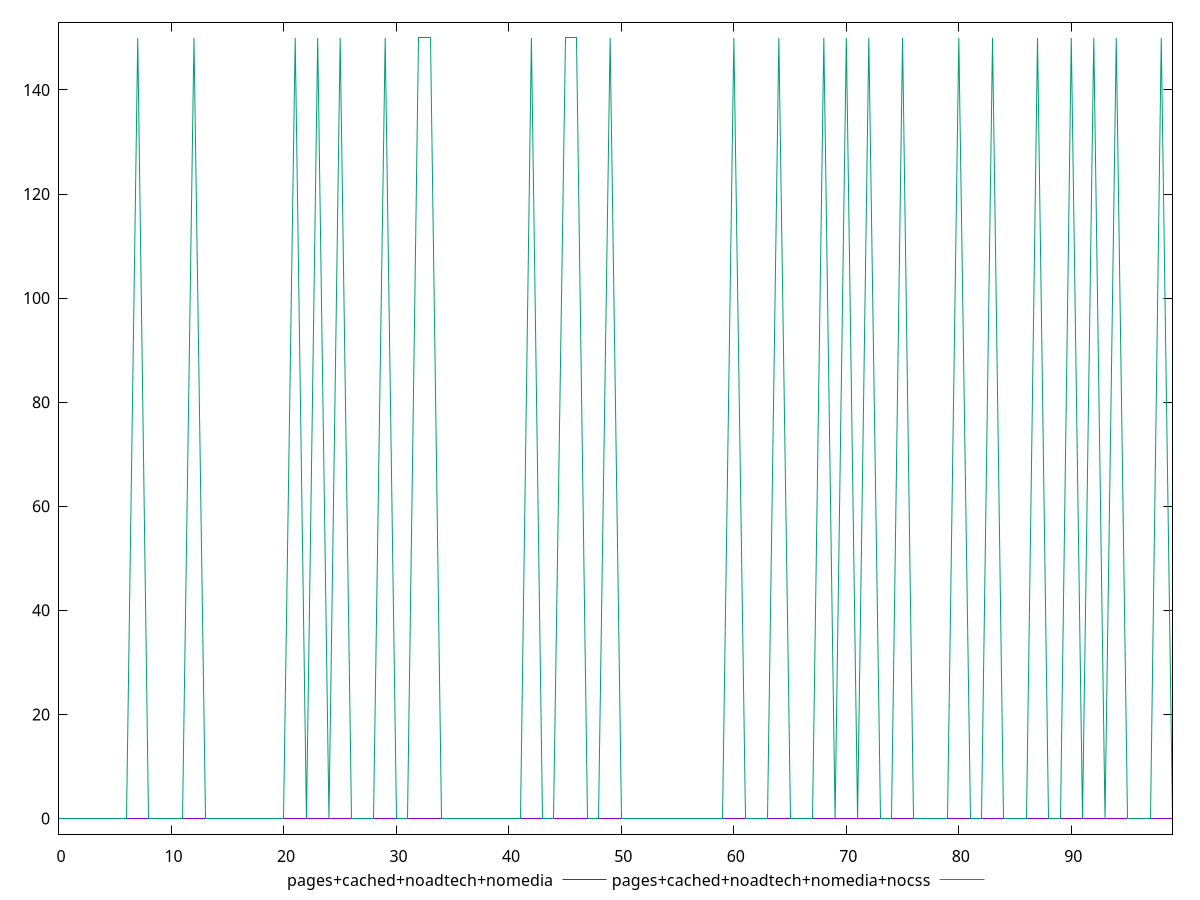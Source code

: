 reset

$pagesCachedNoadtechNomedia <<EOF
0 0
1 0
2 0
3 0
4 0
5 0
6 0
7 0
8 0
9 0
10 0
11 0
12 0
13 0
14 0
15 0
16 0
17 0
18 0
19 0
20 0
21 0
22 0
23 0
24 0
25 0
26 0
27 0
28 0
29 0
30 0
31 0
32 0
33 0
34 0
35 0
36 0
37 0
38 0
39 0
40 0
41 0
42 0
43 0
44 0
45 0
46 0
47 0
48 0
49 0
50 0
51 0
52 0
53 0
54 0
55 0
56 0
57 0
58 0
59 0
60 0
61 0
62 0
63 0
64 0
65 0
66 0
67 0
68 0
69 0
70 0
71 0
72 0
73 0
74 0
75 0
76 0
77 0
78 0
79 0
80 0
81 0
82 0
83 0
84 0
85 0
86 0
87 0
88 0
89 0
90 0
91 0
92 0
93 0
94 0
95 0
96 0
97 0
98 0
99 0
EOF

$pagesCachedNoadtechNomediaNocss <<EOF
0 0
1 0
2 0
3 0
4 0
5 0
6 0
7 150
8 0
9 0
10 0
11 0
12 150
13 0
14 0
15 0
16 0
17 0
18 0
19 0
20 0
21 150
22 0
23 150
24 0
25 150
26 0
27 0
28 0
29 150
30 0
31 0
32 150
33 150
34 0
35 0
36 0
37 0
38 0
39 0
40 0
41 0
42 150
43 0
44 0
45 150
46 150
47 0
48 0
49 150
50 0
51 0
52 0
53 0
54 0
55 0
56 0
57 0
58 0
59 0
60 150
61 0
62 0
63 0
64 150
65 0
66 0
67 0
68 150
69 0
70 150
71 0
72 150
73 0
74 0
75 150
76 0
77 0
78 0
79 0
80 150
81 0
82 0
83 150
84 0
85 0
86 0
87 150
88 0
89 0
90 150
91 0
92 150
93 0
94 150
95 0
96 0
97 0
98 150
99 0
EOF

set key outside below
set xrange [0:99]
set yrange [-3:153]
set trange [-3:153]
set terminal svg size 640, 520 enhanced background rgb 'white'
set output "report_00025_2021-02-22T21:38:55.199Z/uses-webp-images/comparison/line/3_vs_4.svg"

plot $pagesCachedNoadtechNomedia title "pages+cached+noadtech+nomedia" with line, \
     $pagesCachedNoadtechNomediaNocss title "pages+cached+noadtech+nomedia+nocss" with line

reset
